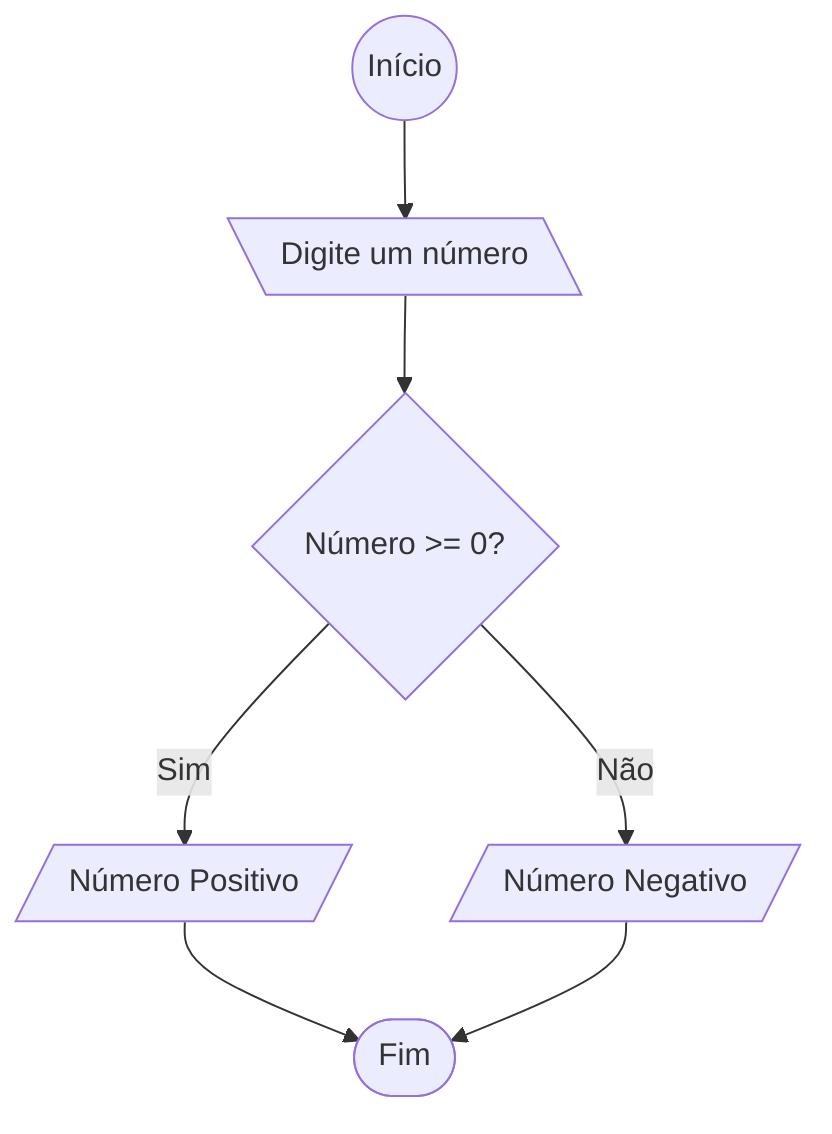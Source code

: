 flowchart TD
    start(( Início )) --> input[\ Digite um número \]
    input --> verifica{ Número >= 0? }
    verifica --> |Sim| positivo[/ Número Positivo /]
    verifica --> |Não| negativo[/ Número Negativo /]
    positivo --> fim([ Fim ])
    negativo --> fim